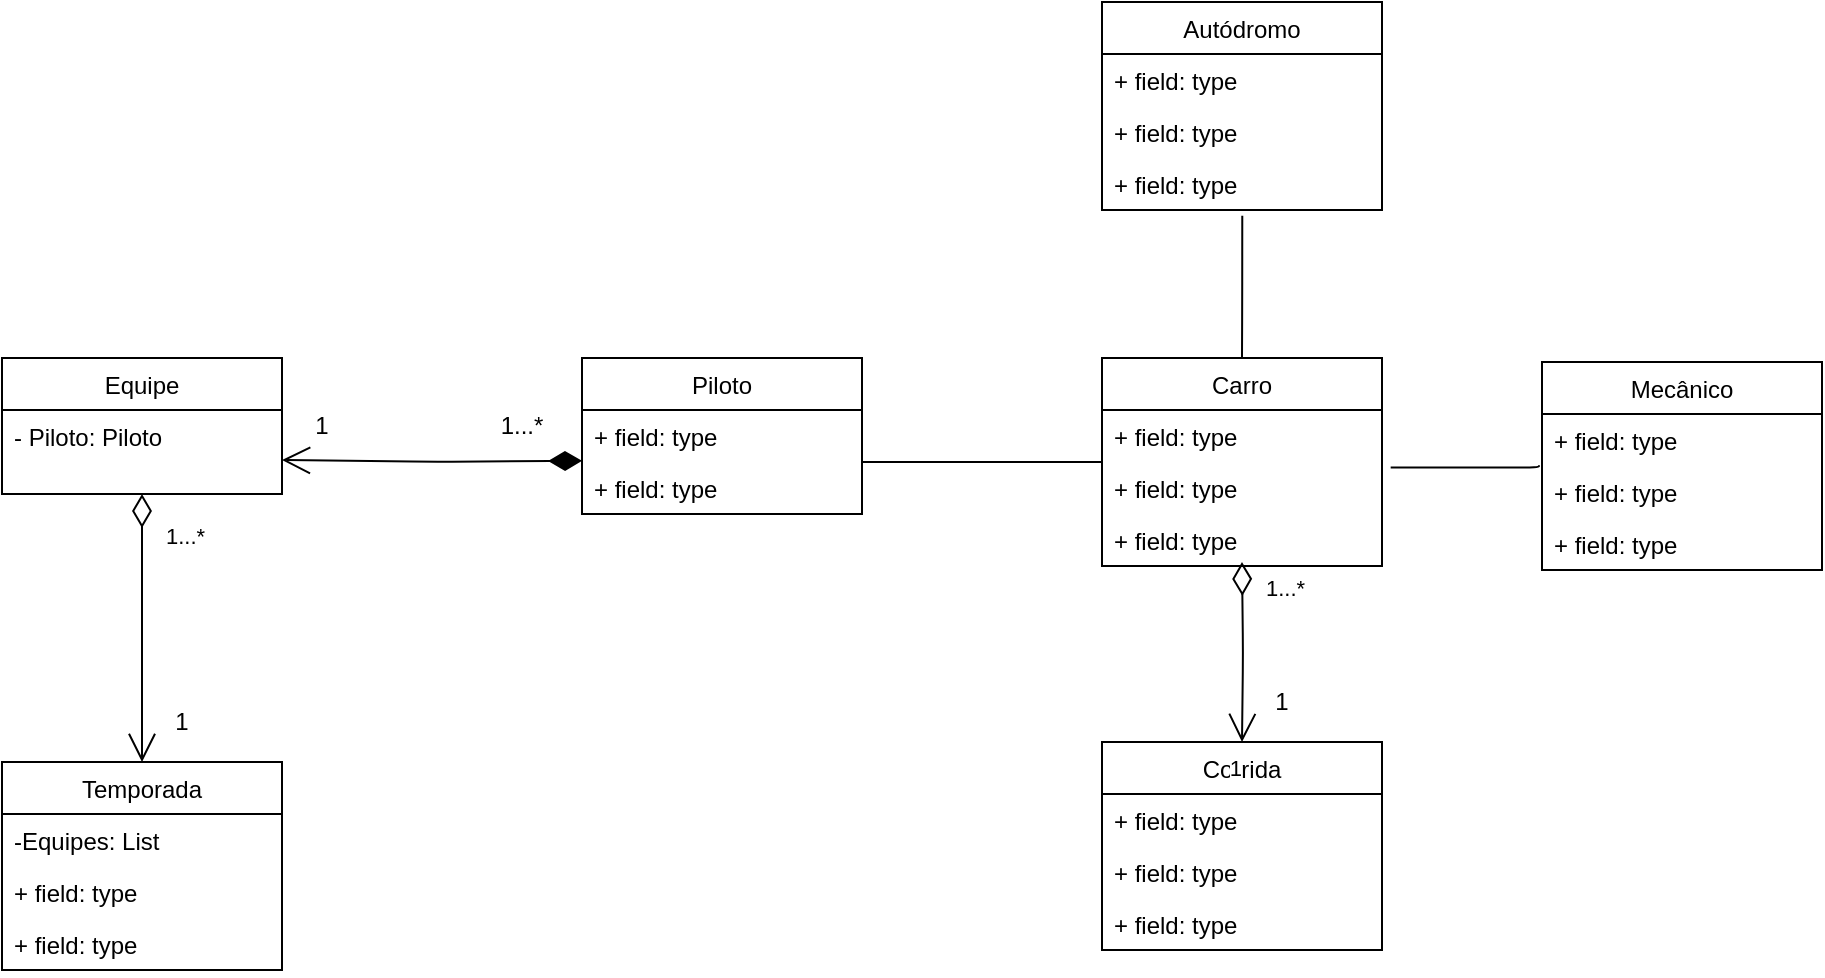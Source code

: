 <mxfile version="13.9.9" type="github">
  <diagram id="C5RBs43oDa-KdzZeNtuy" name="Page-1">
    <mxGraphModel dx="1021" dy="559" grid="1" gridSize="10" guides="1" tooltips="1" connect="1" arrows="1" fold="1" page="1" pageScale="1" pageWidth="827" pageHeight="1169" math="0" shadow="0">
      <root>
        <mxCell id="WIyWlLk6GJQsqaUBKTNV-0" />
        <mxCell id="WIyWlLk6GJQsqaUBKTNV-1" parent="WIyWlLk6GJQsqaUBKTNV-0" />
        <mxCell id="WZsD9ve9CEnU1boIDdpC-1" value="Autódromo" style="swimlane;fontStyle=0;childLayout=stackLayout;horizontal=1;startSize=26;fillColor=none;horizontalStack=0;resizeParent=1;resizeParentMax=0;resizeLast=0;collapsible=1;marginBottom=0;" vertex="1" parent="WIyWlLk6GJQsqaUBKTNV-1">
          <mxGeometry x="590" y="140" width="140" height="104" as="geometry">
            <mxRectangle x="50" y="90" width="90" height="26" as="alternateBounds" />
          </mxGeometry>
        </mxCell>
        <mxCell id="WZsD9ve9CEnU1boIDdpC-2" value="+ field: type" style="text;strokeColor=none;fillColor=none;align=left;verticalAlign=top;spacingLeft=4;spacingRight=4;overflow=hidden;rotatable=0;points=[[0,0.5],[1,0.5]];portConstraint=eastwest;" vertex="1" parent="WZsD9ve9CEnU1boIDdpC-1">
          <mxGeometry y="26" width="140" height="26" as="geometry" />
        </mxCell>
        <mxCell id="WZsD9ve9CEnU1boIDdpC-3" value="+ field: type" style="text;strokeColor=none;fillColor=none;align=left;verticalAlign=top;spacingLeft=4;spacingRight=4;overflow=hidden;rotatable=0;points=[[0,0.5],[1,0.5]];portConstraint=eastwest;" vertex="1" parent="WZsD9ve9CEnU1boIDdpC-1">
          <mxGeometry y="52" width="140" height="26" as="geometry" />
        </mxCell>
        <mxCell id="WZsD9ve9CEnU1boIDdpC-4" value="+ field: type" style="text;strokeColor=none;fillColor=none;align=left;verticalAlign=top;spacingLeft=4;spacingRight=4;overflow=hidden;rotatable=0;points=[[0,0.5],[1,0.5]];portConstraint=eastwest;" vertex="1" parent="WZsD9ve9CEnU1boIDdpC-1">
          <mxGeometry y="78" width="140" height="26" as="geometry" />
        </mxCell>
        <mxCell id="WZsD9ve9CEnU1boIDdpC-6" value="Temporada" style="swimlane;fontStyle=0;childLayout=stackLayout;horizontal=1;startSize=26;fillColor=none;horizontalStack=0;resizeParent=1;resizeParentMax=0;resizeLast=0;collapsible=1;marginBottom=0;" vertex="1" parent="WIyWlLk6GJQsqaUBKTNV-1">
          <mxGeometry x="40" y="520" width="140" height="104" as="geometry" />
        </mxCell>
        <mxCell id="WZsD9ve9CEnU1boIDdpC-7" value="-Equipes: List" style="text;strokeColor=none;fillColor=none;align=left;verticalAlign=top;spacingLeft=4;spacingRight=4;overflow=hidden;rotatable=0;points=[[0,0.5],[1,0.5]];portConstraint=eastwest;" vertex="1" parent="WZsD9ve9CEnU1boIDdpC-6">
          <mxGeometry y="26" width="140" height="26" as="geometry" />
        </mxCell>
        <mxCell id="WZsD9ve9CEnU1boIDdpC-8" value="+ field: type" style="text;strokeColor=none;fillColor=none;align=left;verticalAlign=top;spacingLeft=4;spacingRight=4;overflow=hidden;rotatable=0;points=[[0,0.5],[1,0.5]];portConstraint=eastwest;" vertex="1" parent="WZsD9ve9CEnU1boIDdpC-6">
          <mxGeometry y="52" width="140" height="26" as="geometry" />
        </mxCell>
        <mxCell id="WZsD9ve9CEnU1boIDdpC-9" value="+ field: type" style="text;strokeColor=none;fillColor=none;align=left;verticalAlign=top;spacingLeft=4;spacingRight=4;overflow=hidden;rotatable=0;points=[[0,0.5],[1,0.5]];portConstraint=eastwest;" vertex="1" parent="WZsD9ve9CEnU1boIDdpC-6">
          <mxGeometry y="78" width="140" height="26" as="geometry" />
        </mxCell>
        <mxCell id="WZsD9ve9CEnU1boIDdpC-10" value="Corrida" style="swimlane;fontStyle=0;childLayout=stackLayout;horizontal=1;startSize=26;fillColor=none;horizontalStack=0;resizeParent=1;resizeParentMax=0;resizeLast=0;collapsible=1;marginBottom=0;" vertex="1" parent="WIyWlLk6GJQsqaUBKTNV-1">
          <mxGeometry x="590" y="510" width="140" height="104" as="geometry" />
        </mxCell>
        <mxCell id="WZsD9ve9CEnU1boIDdpC-11" value="+ field: type" style="text;strokeColor=none;fillColor=none;align=left;verticalAlign=top;spacingLeft=4;spacingRight=4;overflow=hidden;rotatable=0;points=[[0,0.5],[1,0.5]];portConstraint=eastwest;" vertex="1" parent="WZsD9ve9CEnU1boIDdpC-10">
          <mxGeometry y="26" width="140" height="26" as="geometry" />
        </mxCell>
        <mxCell id="WZsD9ve9CEnU1boIDdpC-12" value="+ field: type" style="text;strokeColor=none;fillColor=none;align=left;verticalAlign=top;spacingLeft=4;spacingRight=4;overflow=hidden;rotatable=0;points=[[0,0.5],[1,0.5]];portConstraint=eastwest;" vertex="1" parent="WZsD9ve9CEnU1boIDdpC-10">
          <mxGeometry y="52" width="140" height="26" as="geometry" />
        </mxCell>
        <mxCell id="WZsD9ve9CEnU1boIDdpC-13" value="+ field: type" style="text;strokeColor=none;fillColor=none;align=left;verticalAlign=top;spacingLeft=4;spacingRight=4;overflow=hidden;rotatable=0;points=[[0,0.5],[1,0.5]];portConstraint=eastwest;" vertex="1" parent="WZsD9ve9CEnU1boIDdpC-10">
          <mxGeometry y="78" width="140" height="26" as="geometry" />
        </mxCell>
        <mxCell id="WZsD9ve9CEnU1boIDdpC-14" value="Equipe" style="swimlane;fontStyle=0;childLayout=stackLayout;horizontal=1;startSize=26;fillColor=none;horizontalStack=0;resizeParent=1;resizeParentMax=0;resizeLast=0;collapsible=1;marginBottom=0;" vertex="1" parent="WIyWlLk6GJQsqaUBKTNV-1">
          <mxGeometry x="40" y="318" width="140" height="68" as="geometry" />
        </mxCell>
        <mxCell id="WZsD9ve9CEnU1boIDdpC-15" value="- Piloto: Piloto" style="text;strokeColor=none;fillColor=none;align=left;verticalAlign=top;spacingLeft=4;spacingRight=4;overflow=hidden;rotatable=0;points=[[0,0.5],[1,0.5]];portConstraint=eastwest;" vertex="1" parent="WZsD9ve9CEnU1boIDdpC-14">
          <mxGeometry y="26" width="140" height="42" as="geometry" />
        </mxCell>
        <mxCell id="WZsD9ve9CEnU1boIDdpC-18" value="Carro" style="swimlane;fontStyle=0;childLayout=stackLayout;horizontal=1;startSize=26;fillColor=none;horizontalStack=0;resizeParent=1;resizeParentMax=0;resizeLast=0;collapsible=1;marginBottom=0;" vertex="1" parent="WIyWlLk6GJQsqaUBKTNV-1">
          <mxGeometry x="590" y="318" width="140" height="104" as="geometry" />
        </mxCell>
        <mxCell id="WZsD9ve9CEnU1boIDdpC-19" value="+ field: type" style="text;strokeColor=none;fillColor=none;align=left;verticalAlign=top;spacingLeft=4;spacingRight=4;overflow=hidden;rotatable=0;points=[[0,0.5],[1,0.5]];portConstraint=eastwest;" vertex="1" parent="WZsD9ve9CEnU1boIDdpC-18">
          <mxGeometry y="26" width="140" height="26" as="geometry" />
        </mxCell>
        <mxCell id="WZsD9ve9CEnU1boIDdpC-20" value="+ field: type" style="text;strokeColor=none;fillColor=none;align=left;verticalAlign=top;spacingLeft=4;spacingRight=4;overflow=hidden;rotatable=0;points=[[0,0.5],[1,0.5]];portConstraint=eastwest;" vertex="1" parent="WZsD9ve9CEnU1boIDdpC-18">
          <mxGeometry y="52" width="140" height="26" as="geometry" />
        </mxCell>
        <mxCell id="WZsD9ve9CEnU1boIDdpC-21" value="+ field: type" style="text;strokeColor=none;fillColor=none;align=left;verticalAlign=top;spacingLeft=4;spacingRight=4;overflow=hidden;rotatable=0;points=[[0,0.5],[1,0.5]];portConstraint=eastwest;" vertex="1" parent="WZsD9ve9CEnU1boIDdpC-18">
          <mxGeometry y="78" width="140" height="26" as="geometry" />
        </mxCell>
        <mxCell id="WZsD9ve9CEnU1boIDdpC-22" value="Mecânico" style="swimlane;fontStyle=0;childLayout=stackLayout;horizontal=1;startSize=26;fillColor=none;horizontalStack=0;resizeParent=1;resizeParentMax=0;resizeLast=0;collapsible=1;marginBottom=0;" vertex="1" parent="WIyWlLk6GJQsqaUBKTNV-1">
          <mxGeometry x="810" y="320" width="140" height="104" as="geometry" />
        </mxCell>
        <mxCell id="WZsD9ve9CEnU1boIDdpC-23" value="+ field: type" style="text;strokeColor=none;fillColor=none;align=left;verticalAlign=top;spacingLeft=4;spacingRight=4;overflow=hidden;rotatable=0;points=[[0,0.5],[1,0.5]];portConstraint=eastwest;" vertex="1" parent="WZsD9ve9CEnU1boIDdpC-22">
          <mxGeometry y="26" width="140" height="26" as="geometry" />
        </mxCell>
        <mxCell id="WZsD9ve9CEnU1boIDdpC-24" value="+ field: type" style="text;strokeColor=none;fillColor=none;align=left;verticalAlign=top;spacingLeft=4;spacingRight=4;overflow=hidden;rotatable=0;points=[[0,0.5],[1,0.5]];portConstraint=eastwest;" vertex="1" parent="WZsD9ve9CEnU1boIDdpC-22">
          <mxGeometry y="52" width="140" height="26" as="geometry" />
        </mxCell>
        <mxCell id="WZsD9ve9CEnU1boIDdpC-25" value="+ field: type" style="text;strokeColor=none;fillColor=none;align=left;verticalAlign=top;spacingLeft=4;spacingRight=4;overflow=hidden;rotatable=0;points=[[0,0.5],[1,0.5]];portConstraint=eastwest;" vertex="1" parent="WZsD9ve9CEnU1boIDdpC-22">
          <mxGeometry y="78" width="140" height="26" as="geometry" />
        </mxCell>
        <mxCell id="WZsD9ve9CEnU1boIDdpC-26" value="Piloto" style="swimlane;fontStyle=0;childLayout=stackLayout;horizontal=1;startSize=26;fillColor=none;horizontalStack=0;resizeParent=1;resizeParentMax=0;resizeLast=0;collapsible=1;marginBottom=0;" vertex="1" parent="WIyWlLk6GJQsqaUBKTNV-1">
          <mxGeometry x="330" y="318" width="140" height="78" as="geometry" />
        </mxCell>
        <mxCell id="WZsD9ve9CEnU1boIDdpC-28" value="+ field: type" style="text;strokeColor=none;fillColor=none;align=left;verticalAlign=top;spacingLeft=4;spacingRight=4;overflow=hidden;rotatable=0;points=[[0,0.5],[1,0.5]];portConstraint=eastwest;" vertex="1" parent="WZsD9ve9CEnU1boIDdpC-26">
          <mxGeometry y="26" width="140" height="26" as="geometry" />
        </mxCell>
        <mxCell id="WZsD9ve9CEnU1boIDdpC-29" value="+ field: type" style="text;strokeColor=none;fillColor=none;align=left;verticalAlign=top;spacingLeft=4;spacingRight=4;overflow=hidden;rotatable=0;points=[[0,0.5],[1,0.5]];portConstraint=eastwest;" vertex="1" parent="WZsD9ve9CEnU1boIDdpC-26">
          <mxGeometry y="52" width="140" height="26" as="geometry" />
        </mxCell>
        <mxCell id="WZsD9ve9CEnU1boIDdpC-30" value="&lt;div&gt;&lt;br&gt;&lt;/div&gt;&lt;div&gt;&lt;br&gt;&lt;/div&gt;" style="endArrow=open;html=1;endSize=12;startArrow=diamondThin;startSize=14;startFill=1;edgeStyle=orthogonalEdgeStyle;align=left;verticalAlign=bottom;entryX=1;entryY=0.75;entryDx=0;entryDy=0;" edge="1" parent="WIyWlLk6GJQsqaUBKTNV-1" target="WZsD9ve9CEnU1boIDdpC-14">
          <mxGeometry x="-0.466" y="-69" relative="1" as="geometry">
            <mxPoint x="330" y="369.41" as="sourcePoint" />
            <mxPoint x="230" y="369.41" as="targetPoint" />
            <mxPoint as="offset" />
          </mxGeometry>
        </mxCell>
        <mxCell id="WZsD9ve9CEnU1boIDdpC-31" value="" style="endArrow=none;html=1;edgeStyle=orthogonalEdgeStyle;" edge="1" parent="WIyWlLk6GJQsqaUBKTNV-1">
          <mxGeometry relative="1" as="geometry">
            <mxPoint x="470" y="370" as="sourcePoint" />
            <mxPoint x="590" y="370" as="targetPoint" />
            <Array as="points">
              <mxPoint x="470" y="370" />
              <mxPoint x="590" y="370" />
            </Array>
          </mxGeometry>
        </mxCell>
        <mxCell id="WZsD9ve9CEnU1boIDdpC-34" value="" style="endArrow=none;html=1;edgeStyle=orthogonalEdgeStyle;entryX=-0.011;entryY=-0.016;entryDx=0;entryDy=0;entryPerimeter=0;exitX=1.031;exitY=0.106;exitDx=0;exitDy=0;exitPerimeter=0;" edge="1" parent="WIyWlLk6GJQsqaUBKTNV-1" source="WZsD9ve9CEnU1boIDdpC-20" target="WZsD9ve9CEnU1boIDdpC-24">
          <mxGeometry relative="1" as="geometry">
            <mxPoint x="430" y="280" as="sourcePoint" />
            <mxPoint x="590" y="280" as="targetPoint" />
            <Array as="points">
              <mxPoint x="809" y="373" />
            </Array>
          </mxGeometry>
        </mxCell>
        <mxCell id="WZsD9ve9CEnU1boIDdpC-44" value="" style="endArrow=open;html=1;endSize=12;startArrow=diamondThin;startSize=14;startFill=0;edgeStyle=orthogonalEdgeStyle;exitX=0.5;exitY=1;exitDx=0;exitDy=0;entryX=0.5;entryY=0;entryDx=0;entryDy=0;" edge="1" parent="WIyWlLk6GJQsqaUBKTNV-1" source="WZsD9ve9CEnU1boIDdpC-14" target="WZsD9ve9CEnU1boIDdpC-6">
          <mxGeometry relative="1" as="geometry">
            <mxPoint x="180" y="460" as="sourcePoint" />
            <mxPoint x="340" y="460" as="targetPoint" />
          </mxGeometry>
        </mxCell>
        <mxCell id="WZsD9ve9CEnU1boIDdpC-45" value="&lt;div&gt;1...*&lt;/div&gt;" style="edgeLabel;resizable=0;html=1;align=left;verticalAlign=top;" connectable="0" vertex="1" parent="WZsD9ve9CEnU1boIDdpC-44">
          <mxGeometry x="-1" relative="1" as="geometry">
            <mxPoint x="10" y="8" as="offset" />
          </mxGeometry>
        </mxCell>
        <mxCell id="WZsD9ve9CEnU1boIDdpC-47" value="1" style="text;html=1;strokeColor=none;fillColor=none;align=center;verticalAlign=middle;whiteSpace=wrap;rounded=0;" vertex="1" parent="WIyWlLk6GJQsqaUBKTNV-1">
          <mxGeometry x="110" y="490" width="40" height="20" as="geometry" />
        </mxCell>
        <mxCell id="WZsD9ve9CEnU1boIDdpC-51" value="" style="endArrow=open;html=1;endSize=12;startArrow=diamondThin;startSize=14;startFill=0;edgeStyle=orthogonalEdgeStyle;entryX=0.5;entryY=0;entryDx=0;entryDy=0;" edge="1" parent="WIyWlLk6GJQsqaUBKTNV-1" target="WZsD9ve9CEnU1boIDdpC-10">
          <mxGeometry relative="1" as="geometry">
            <mxPoint x="660" y="420" as="sourcePoint" />
            <mxPoint x="580" y="350" as="targetPoint" />
          </mxGeometry>
        </mxCell>
        <mxCell id="WZsD9ve9CEnU1boIDdpC-52" value="1...*" style="edgeLabel;resizable=0;html=1;align=left;verticalAlign=top;" connectable="0" vertex="1" parent="WZsD9ve9CEnU1boIDdpC-51">
          <mxGeometry x="-1" relative="1" as="geometry">
            <mxPoint x="10" as="offset" />
          </mxGeometry>
        </mxCell>
        <mxCell id="WZsD9ve9CEnU1boIDdpC-53" value="1" style="edgeLabel;resizable=0;html=1;align=right;verticalAlign=top;" connectable="0" vertex="1" parent="WZsD9ve9CEnU1boIDdpC-51">
          <mxGeometry x="1" relative="1" as="geometry" />
        </mxCell>
        <mxCell id="WZsD9ve9CEnU1boIDdpC-66" value="" style="endArrow=none;html=1;edgeStyle=orthogonalEdgeStyle;entryX=0.5;entryY=0;entryDx=0;entryDy=0;exitX=0.501;exitY=1.111;exitDx=0;exitDy=0;exitPerimeter=0;" edge="1" parent="WIyWlLk6GJQsqaUBKTNV-1" source="WZsD9ve9CEnU1boIDdpC-4" target="WZsD9ve9CEnU1boIDdpC-18">
          <mxGeometry relative="1" as="geometry">
            <mxPoint x="420" y="380" as="sourcePoint" />
            <mxPoint x="580" y="380" as="targetPoint" />
            <Array as="points">
              <mxPoint x="660" y="290" />
              <mxPoint x="660" y="290" />
            </Array>
          </mxGeometry>
        </mxCell>
        <mxCell id="WZsD9ve9CEnU1boIDdpC-69" value="1" style="text;html=1;strokeColor=none;fillColor=none;align=center;verticalAlign=middle;whiteSpace=wrap;rounded=0;" vertex="1" parent="WIyWlLk6GJQsqaUBKTNV-1">
          <mxGeometry x="180" y="342" width="40" height="20" as="geometry" />
        </mxCell>
        <mxCell id="WZsD9ve9CEnU1boIDdpC-70" value="1...*" style="text;html=1;strokeColor=none;fillColor=none;align=center;verticalAlign=middle;whiteSpace=wrap;rounded=0;" vertex="1" parent="WIyWlLk6GJQsqaUBKTNV-1">
          <mxGeometry x="280" y="342" width="40" height="20" as="geometry" />
        </mxCell>
        <mxCell id="WZsD9ve9CEnU1boIDdpC-71" value="&lt;div&gt;1&lt;/div&gt;" style="text;html=1;strokeColor=none;fillColor=none;align=center;verticalAlign=middle;whiteSpace=wrap;rounded=0;" vertex="1" parent="WIyWlLk6GJQsqaUBKTNV-1">
          <mxGeometry x="660" y="480" width="40" height="20" as="geometry" />
        </mxCell>
      </root>
    </mxGraphModel>
  </diagram>
</mxfile>
